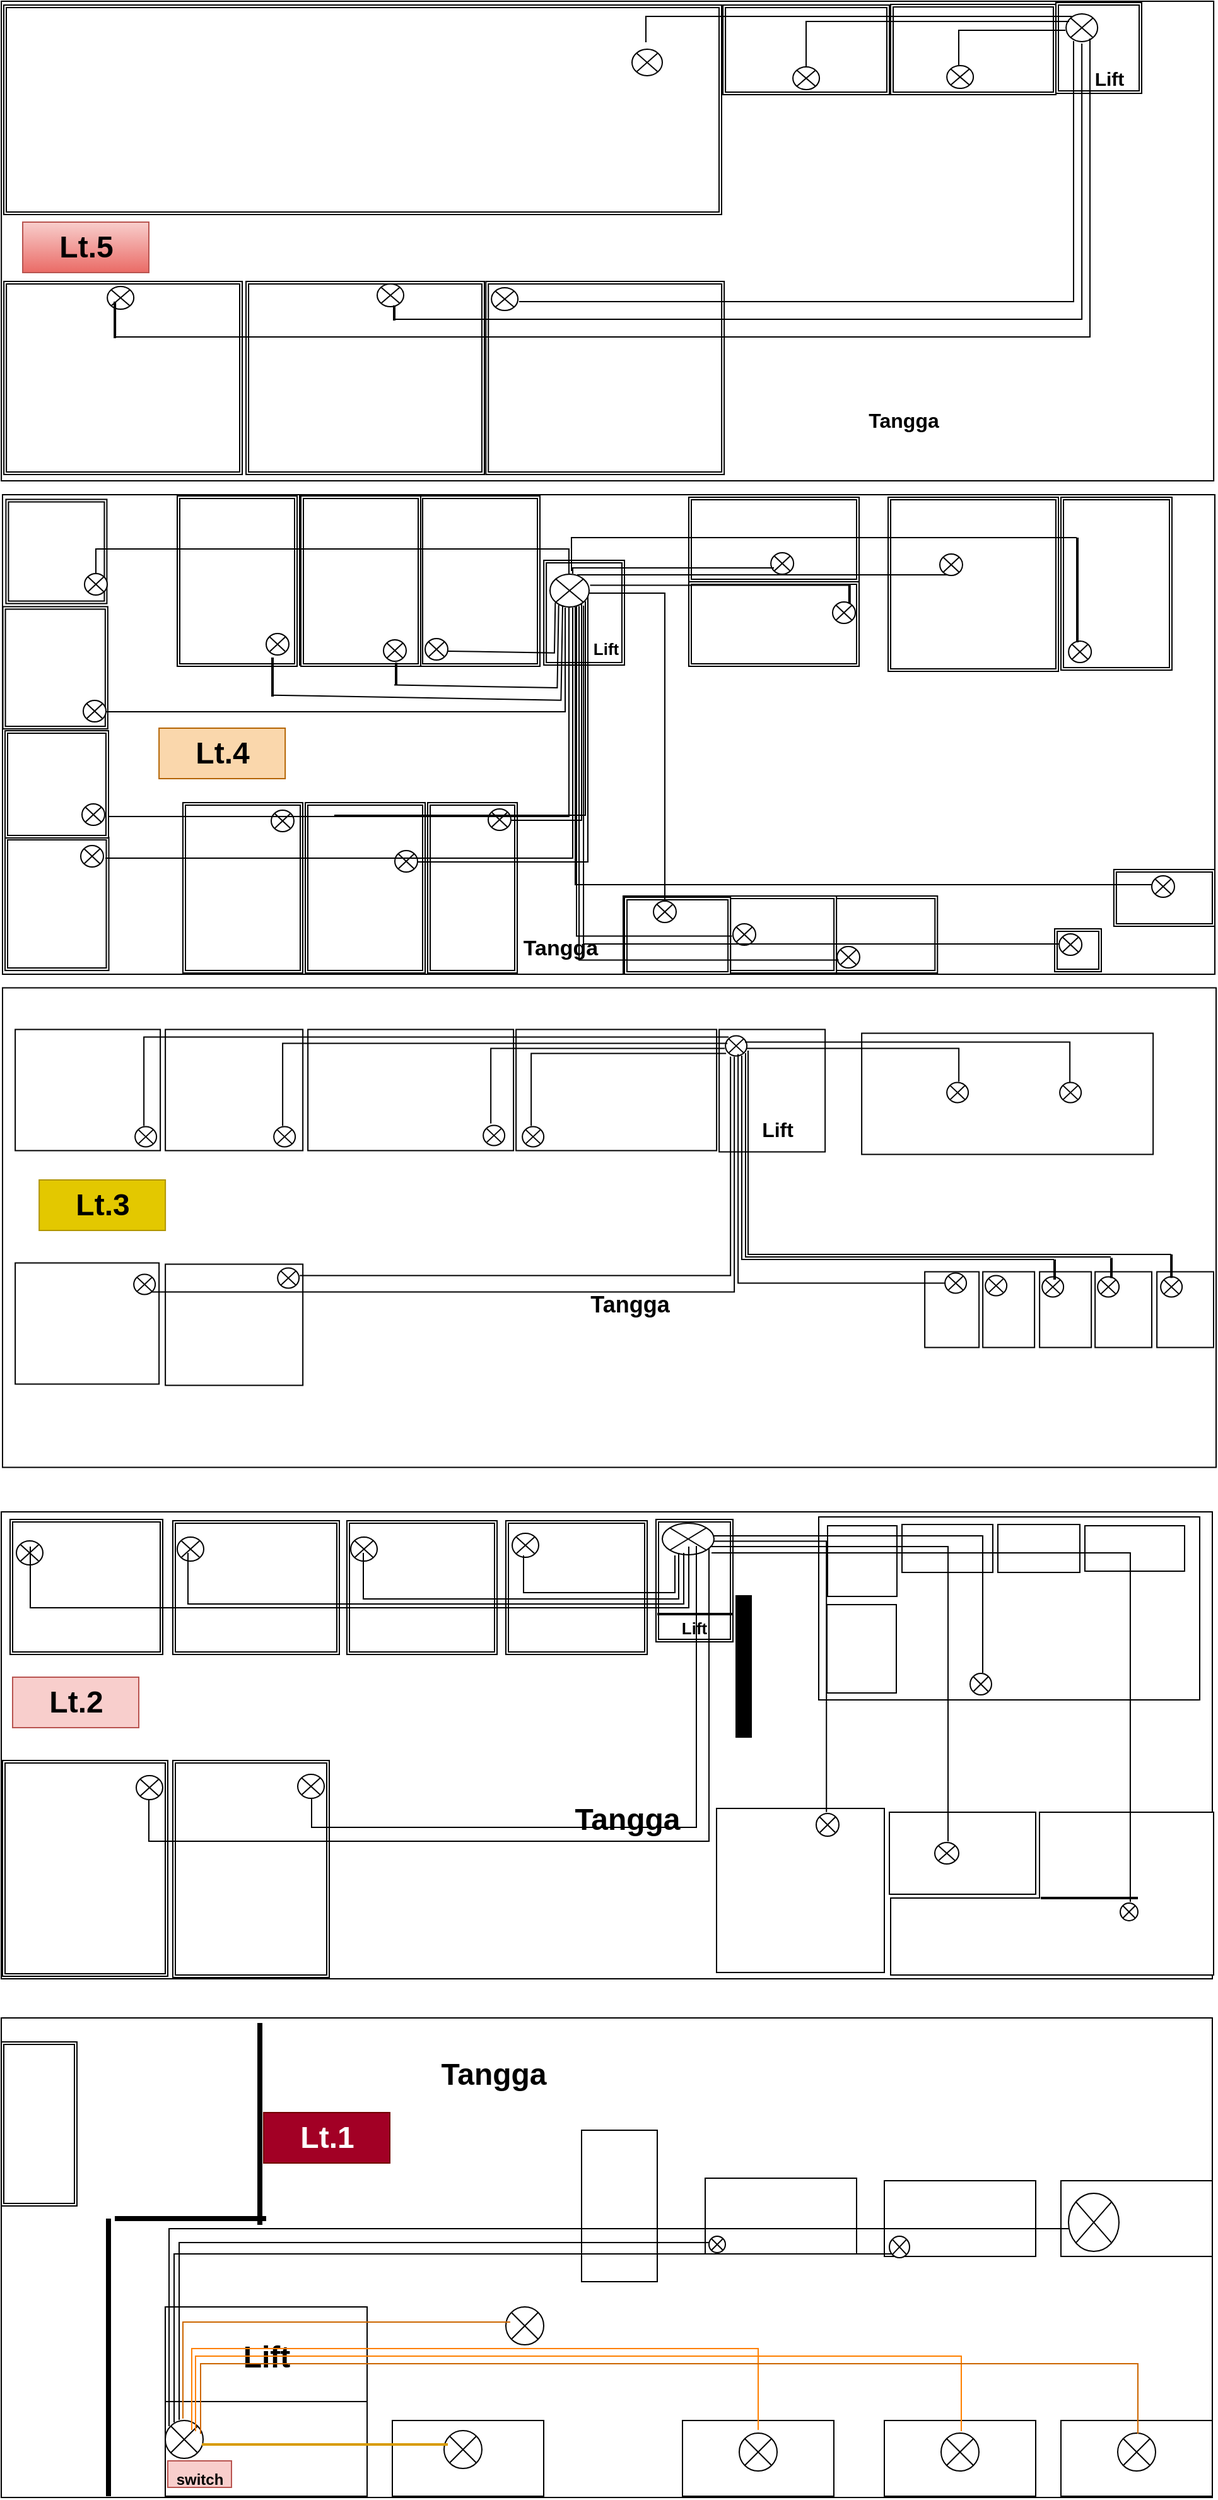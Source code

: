 <mxfile version="24.0.7" type="github">
  <diagram name="Halaman-1" id="JFruLF86ul8qUBwZDjQl">
    <mxGraphModel dx="1065" dy="1718" grid="1" gridSize="1" guides="1" tooltips="1" connect="1" arrows="1" fold="1" page="1" pageScale="1" pageWidth="827" pageHeight="1169" background="none" math="0" shadow="0">
      <root>
        <mxCell id="0" />
        <mxCell id="1" parent="0" />
        <mxCell id="oJ7brhtmVUInFwZMb7bc-6" value="" style="rounded=0;whiteSpace=wrap;html=1;" vertex="1" parent="1">
          <mxGeometry x="5" y="781" width="960" height="380" as="geometry" />
        </mxCell>
        <mxCell id="oJ7brhtmVUInFwZMb7bc-7" value="" style="rounded=0;whiteSpace=wrap;html=1;" vertex="1" parent="1">
          <mxGeometry x="845" y="910" width="120" height="60" as="geometry" />
        </mxCell>
        <mxCell id="oJ7brhtmVUInFwZMb7bc-8" value="" style="rounded=0;whiteSpace=wrap;html=1;" vertex="1" parent="1">
          <mxGeometry x="705" y="910" width="120" height="60" as="geometry" />
        </mxCell>
        <mxCell id="oJ7brhtmVUInFwZMb7bc-9" value="" style="rounded=0;whiteSpace=wrap;html=1;" vertex="1" parent="1">
          <mxGeometry x="563" y="908" width="120" height="60" as="geometry" />
        </mxCell>
        <mxCell id="oJ7brhtmVUInFwZMb7bc-10" value="" style="rounded=0;whiteSpace=wrap;html=1;" vertex="1" parent="1">
          <mxGeometry x="545" y="1100" width="120" height="60" as="geometry" />
        </mxCell>
        <mxCell id="oJ7brhtmVUInFwZMb7bc-11" value="" style="rounded=0;whiteSpace=wrap;html=1;" vertex="1" parent="1">
          <mxGeometry x="705" y="1100" width="120" height="60" as="geometry" />
        </mxCell>
        <mxCell id="oJ7brhtmVUInFwZMb7bc-12" value="" style="rounded=0;whiteSpace=wrap;html=1;" vertex="1" parent="1">
          <mxGeometry x="845" y="1100" width="120" height="60" as="geometry" />
        </mxCell>
        <mxCell id="oJ7brhtmVUInFwZMb7bc-13" value="" style="rounded=0;whiteSpace=wrap;html=1;rotation=90;" vertex="1" parent="1">
          <mxGeometry x="435" y="900" width="120" height="60" as="geometry" />
        </mxCell>
        <mxCell id="oJ7brhtmVUInFwZMb7bc-14" value="" style="rounded=0;whiteSpace=wrap;html=1;" vertex="1" parent="1">
          <mxGeometry x="315" y="1100" width="120" height="60" as="geometry" />
        </mxCell>
        <mxCell id="oJ7brhtmVUInFwZMb7bc-15" value="" style="rounded=0;whiteSpace=wrap;html=1;" vertex="1" parent="1">
          <mxGeometry x="135" y="1010" width="160" height="150" as="geometry" />
        </mxCell>
        <mxCell id="oJ7brhtmVUInFwZMb7bc-17" value="" style="endArrow=none;html=1;rounded=0;entryX=1;entryY=0.5;entryDx=0;entryDy=0;exitX=0;exitY=0.5;exitDx=0;exitDy=0;" edge="1" parent="1" source="oJ7brhtmVUInFwZMb7bc-15" target="oJ7brhtmVUInFwZMb7bc-15">
          <mxGeometry width="50" height="50" relative="1" as="geometry">
            <mxPoint x="135" y="1090" as="sourcePoint" />
            <mxPoint x="185" y="1040" as="targetPoint" />
          </mxGeometry>
        </mxCell>
        <mxCell id="oJ7brhtmVUInFwZMb7bc-18" value="" style="shape=sumEllipse;perimeter=ellipsePerimeter;whiteSpace=wrap;html=1;backgroundOutline=1;" vertex="1" parent="1">
          <mxGeometry x="135" y="1100" width="30" height="30" as="geometry" />
        </mxCell>
        <mxCell id="oJ7brhtmVUInFwZMb7bc-19" value="Lift" style="text;strokeColor=none;fillColor=none;html=1;fontSize=24;fontStyle=1;verticalAlign=middle;align=center;" vertex="1" parent="1">
          <mxGeometry x="165" y="1030" width="100" height="40" as="geometry" />
        </mxCell>
        <mxCell id="oJ7brhtmVUInFwZMb7bc-20" value="" style="line;strokeWidth=4;html=1;perimeter=backbonePerimeter;points=[];outlineConnect=0;" vertex="1" parent="1">
          <mxGeometry x="95" y="935" width="120" height="10" as="geometry" />
        </mxCell>
        <mxCell id="oJ7brhtmVUInFwZMb7bc-21" value="" style="line;strokeWidth=4;direction=south;html=1;perimeter=backbonePerimeter;points=[];outlineConnect=0;" vertex="1" parent="1">
          <mxGeometry x="205" y="785" width="10" height="160" as="geometry" />
        </mxCell>
        <mxCell id="oJ7brhtmVUInFwZMb7bc-22" value="" style="line;strokeWidth=4;direction=south;html=1;perimeter=backbonePerimeter;points=[];outlineConnect=0;" vertex="1" parent="1">
          <mxGeometry x="85" y="940" width="10" height="220" as="geometry" />
        </mxCell>
        <mxCell id="oJ7brhtmVUInFwZMb7bc-23" value="" style="shape=ext;double=1;rounded=0;whiteSpace=wrap;html=1;rotation=90;" vertex="1" parent="1">
          <mxGeometry x="-30" y="835" width="130" height="60" as="geometry" />
        </mxCell>
        <mxCell id="oJ7brhtmVUInFwZMb7bc-24" value="" style="shape=sumEllipse;perimeter=ellipsePerimeter;whiteSpace=wrap;html=1;backgroundOutline=1;" vertex="1" parent="1">
          <mxGeometry x="590" y="1110" width="30" height="30" as="geometry" />
        </mxCell>
        <mxCell id="oJ7brhtmVUInFwZMb7bc-25" value="" style="shape=sumEllipse;perimeter=ellipsePerimeter;whiteSpace=wrap;html=1;backgroundOutline=1;" vertex="1" parent="1">
          <mxGeometry x="890" y="1110" width="30" height="30" as="geometry" />
        </mxCell>
        <mxCell id="oJ7brhtmVUInFwZMb7bc-26" value="" style="shape=sumEllipse;perimeter=ellipsePerimeter;whiteSpace=wrap;html=1;backgroundOutline=1;" vertex="1" parent="1">
          <mxGeometry x="750" y="1110" width="30" height="30" as="geometry" />
        </mxCell>
        <mxCell id="oJ7brhtmVUInFwZMb7bc-27" value="" style="shape=sumEllipse;perimeter=ellipsePerimeter;whiteSpace=wrap;html=1;backgroundOutline=1;" vertex="1" parent="1">
          <mxGeometry x="356" y="1108" width="30" height="30" as="geometry" />
        </mxCell>
        <mxCell id="oJ7brhtmVUInFwZMb7bc-32" value="" style="shape=sumEllipse;perimeter=ellipsePerimeter;whiteSpace=wrap;html=1;backgroundOutline=1;" vertex="1" parent="1">
          <mxGeometry x="405" y="1010" width="30" height="30" as="geometry" />
        </mxCell>
        <mxCell id="oJ7brhtmVUInFwZMb7bc-34" value="" style="rounded=0;whiteSpace=wrap;html=1;" vertex="1" parent="1">
          <mxGeometry x="5" y="380" width="960" height="370" as="geometry" />
        </mxCell>
        <mxCell id="oJ7brhtmVUInFwZMb7bc-42" value="" style="shape=partialRectangle;whiteSpace=wrap;html=1;bottom=0;right=0;fillColor=none;strokeColor=#CC6600;shadow=0;" vertex="1" parent="1">
          <mxGeometry x="149" y="1022" width="259" height="76" as="geometry" />
        </mxCell>
        <mxCell id="oJ7brhtmVUInFwZMb7bc-44" value="" style="shape=partialRectangle;whiteSpace=wrap;html=1;bottom=1;right=1;left=1;top=0;fillColor=none;routingCenterX=-0.5;rotation=-180;strokeColor=#FF8000;shadow=0;" vertex="1" parent="1">
          <mxGeometry x="156" y="1043" width="449" height="64" as="geometry" />
        </mxCell>
        <mxCell id="oJ7brhtmVUInFwZMb7bc-45" value="" style="shape=partialRectangle;whiteSpace=wrap;html=1;bottom=1;right=1;left=1;top=0;fillColor=none;routingCenterX=-0.5;rotation=-180;strokeColor=#FF8000;" vertex="1" parent="1">
          <mxGeometry x="159" y="1049" width="607" height="59" as="geometry" />
        </mxCell>
        <mxCell id="oJ7brhtmVUInFwZMb7bc-46" value="" style="shape=partialRectangle;whiteSpace=wrap;html=1;bottom=1;right=1;left=1;top=0;fillColor=none;routingCenterX=-0.5;rotation=-180;strokeColor=#CC6600;" vertex="1" parent="1">
          <mxGeometry x="163" y="1055" width="743" height="55" as="geometry" />
        </mxCell>
        <mxCell id="oJ7brhtmVUInFwZMb7bc-48" value="" style="line;strokeWidth=2;html=1;fillColor=#ffe6cc;strokeColor=#d79b00;" vertex="1" parent="1">
          <mxGeometry x="164" y="1114" width="195" height="10" as="geometry" />
        </mxCell>
        <mxCell id="oJ7brhtmVUInFwZMb7bc-49" value="&lt;font style=&quot;font-size: 12px;&quot;&gt;switch&lt;/font&gt;" style="text;strokeColor=#b85450;fillColor=#f8cecc;html=1;fontSize=24;fontStyle=1;verticalAlign=middle;align=center;" vertex="1" parent="1">
          <mxGeometry x="137" y="1132" width="50.5" height="21" as="geometry" />
        </mxCell>
        <mxCell id="oJ7brhtmVUInFwZMb7bc-50" value="" style="shape=ext;double=1;rounded=0;whiteSpace=wrap;html=1;" vertex="1" parent="1">
          <mxGeometry x="141" y="577" width="124" height="172" as="geometry" />
        </mxCell>
        <mxCell id="oJ7brhtmVUInFwZMb7bc-51" value="" style="shape=ext;double=1;rounded=0;whiteSpace=wrap;html=1;" vertex="1" parent="1">
          <mxGeometry x="6" y="577" width="131" height="171" as="geometry" />
        </mxCell>
        <mxCell id="oJ7brhtmVUInFwZMb7bc-52" value="" style="shape=ext;double=1;rounded=0;whiteSpace=wrap;html=1;" vertex="1" parent="1">
          <mxGeometry x="12" y="386" width="121" height="107" as="geometry" />
        </mxCell>
        <mxCell id="oJ7brhtmVUInFwZMb7bc-53" value="" style="shape=ext;double=1;rounded=0;whiteSpace=wrap;html=1;" vertex="1" parent="1">
          <mxGeometry x="141" y="387" width="132" height="106" as="geometry" />
        </mxCell>
        <mxCell id="oJ7brhtmVUInFwZMb7bc-54" value="" style="shape=ext;double=1;rounded=0;whiteSpace=wrap;html=1;" vertex="1" parent="1">
          <mxGeometry x="405" y="387" width="112" height="106" as="geometry" />
        </mxCell>
        <mxCell id="oJ7brhtmVUInFwZMb7bc-55" value="" style="shape=ext;double=1;rounded=0;whiteSpace=wrap;html=1;" vertex="1" parent="1">
          <mxGeometry x="279" y="387" width="119" height="106" as="geometry" />
        </mxCell>
        <mxCell id="oJ7brhtmVUInFwZMb7bc-56" value="" style="shape=ext;double=1;rounded=0;whiteSpace=wrap;html=1;" vertex="1" parent="1">
          <mxGeometry x="524" y="386" width="61" height="97" as="geometry" />
        </mxCell>
        <mxCell id="oJ7brhtmVUInFwZMb7bc-57" value="" style="line;strokeWidth=2;html=1;" vertex="1" parent="1">
          <mxGeometry x="525" y="456" width="60" height="10" as="geometry" />
        </mxCell>
        <mxCell id="oJ7brhtmVUInFwZMb7bc-58" value="&lt;font style=&quot;font-size: 13px;&quot;&gt;Lift&lt;/font&gt;" style="text;strokeColor=none;fillColor=none;html=1;fontSize=24;fontStyle=1;verticalAlign=middle;align=center;" vertex="1" parent="1">
          <mxGeometry x="526" y="462" width="55" height="13" as="geometry" />
        </mxCell>
        <mxCell id="oJ7brhtmVUInFwZMb7bc-59" value="" style="shape=sumEllipse;perimeter=ellipsePerimeter;whiteSpace=wrap;html=1;backgroundOutline=1;" vertex="1" parent="1">
          <mxGeometry x="529" y="389" width="41" height="25" as="geometry" />
        </mxCell>
        <mxCell id="oJ7brhtmVUInFwZMb7bc-60" value="" style="shape=sumEllipse;perimeter=ellipsePerimeter;whiteSpace=wrap;html=1;backgroundOutline=1;" vertex="1" parent="1">
          <mxGeometry x="112" y="589" width="21" height="19" as="geometry" />
        </mxCell>
        <mxCell id="oJ7brhtmVUInFwZMb7bc-61" value="" style="shape=sumEllipse;perimeter=ellipsePerimeter;whiteSpace=wrap;html=1;backgroundOutline=1;" vertex="1" parent="1">
          <mxGeometry x="410" y="397" width="21" height="19" as="geometry" />
        </mxCell>
        <mxCell id="oJ7brhtmVUInFwZMb7bc-62" value="" style="shape=sumEllipse;perimeter=ellipsePerimeter;whiteSpace=wrap;html=1;backgroundOutline=1;" vertex="1" parent="1">
          <mxGeometry x="282" y="400" width="21" height="19" as="geometry" />
        </mxCell>
        <mxCell id="oJ7brhtmVUInFwZMb7bc-63" value="" style="shape=sumEllipse;perimeter=ellipsePerimeter;whiteSpace=wrap;html=1;backgroundOutline=1;" vertex="1" parent="1">
          <mxGeometry x="144.5" y="400" width="21" height="19" as="geometry" />
        </mxCell>
        <mxCell id="oJ7brhtmVUInFwZMb7bc-64" value="" style="shape=sumEllipse;perimeter=ellipsePerimeter;whiteSpace=wrap;html=1;backgroundOutline=1;" vertex="1" parent="1">
          <mxGeometry x="17" y="403" width="21" height="19" as="geometry" />
        </mxCell>
        <mxCell id="oJ7brhtmVUInFwZMb7bc-68" value="" style="shape=sumEllipse;perimeter=ellipsePerimeter;whiteSpace=wrap;html=1;backgroundOutline=1;" vertex="1" parent="1">
          <mxGeometry x="240" y="588" width="21" height="19" as="geometry" />
        </mxCell>
        <mxCell id="oJ7brhtmVUInFwZMb7bc-69" value="" style="shape=partialRectangle;whiteSpace=wrap;html=1;bottom=1;right=1;left=1;top=0;fillColor=none;routingCenterX=-0.5;" vertex="1" parent="1">
          <mxGeometry x="419" y="415" width="120" height="29" as="geometry" />
        </mxCell>
        <mxCell id="oJ7brhtmVUInFwZMb7bc-70" value="" style="shape=partialRectangle;whiteSpace=wrap;html=1;bottom=1;right=1;left=1;top=0;fillColor=none;routingCenterX=-0.5;" vertex="1" parent="1">
          <mxGeometry x="292" y="413" width="250" height="36" as="geometry" />
        </mxCell>
        <mxCell id="oJ7brhtmVUInFwZMb7bc-71" value="" style="shape=partialRectangle;whiteSpace=wrap;html=1;bottom=1;right=1;left=1;top=0;fillColor=none;routingCenterX=-0.5;" vertex="1" parent="1">
          <mxGeometry x="153" y="413" width="393" height="40" as="geometry" />
        </mxCell>
        <mxCell id="oJ7brhtmVUInFwZMb7bc-72" value="" style="shape=partialRectangle;whiteSpace=wrap;html=1;bottom=1;right=1;left=1;top=0;fillColor=none;routingCenterX=-0.5;" vertex="1" parent="1">
          <mxGeometry x="28" y="408" width="522" height="48" as="geometry" />
        </mxCell>
        <mxCell id="oJ7brhtmVUInFwZMb7bc-73" value="" style="shape=partialRectangle;whiteSpace=wrap;html=1;bottom=1;right=1;left=1;top=0;fillColor=none;routingCenterX=-0.5;" vertex="1" parent="1">
          <mxGeometry x="251" y="608" width="305" height="22" as="geometry" />
        </mxCell>
        <mxCell id="oJ7brhtmVUInFwZMb7bc-77" value="" style="line;strokeWidth=1;direction=south;html=1;perimeter=backbonePerimeter;points=[];outlineConnect=0;" vertex="1" parent="1">
          <mxGeometry x="551" y="407" width="10" height="201" as="geometry" />
        </mxCell>
        <mxCell id="oJ7brhtmVUInFwZMb7bc-78" value="" style="shape=partialRectangle;whiteSpace=wrap;html=1;bottom=1;right=1;left=1;top=0;fillColor=none;routingCenterX=-0.5;" vertex="1" parent="1">
          <mxGeometry x="122" y="609" width="444" height="32" as="geometry" />
        </mxCell>
        <mxCell id="oJ7brhtmVUInFwZMb7bc-80" value="" style="line;strokeWidth=1;direction=south;html=1;perimeter=backbonePerimeter;points=[];outlineConnect=0;" vertex="1" parent="1">
          <mxGeometry x="561" y="409" width="10" height="201" as="geometry" />
        </mxCell>
        <mxCell id="oJ7brhtmVUInFwZMb7bc-81" value="" style="rounded=0;whiteSpace=wrap;html=1;" vertex="1" parent="1">
          <mxGeometry x="6" y="-35.25" width="962" height="380" as="geometry" />
        </mxCell>
        <mxCell id="oJ7brhtmVUInFwZMb7bc-82" value="Tangga" style="text;strokeColor=none;fillColor=none;html=1;fontSize=24;fontStyle=1;verticalAlign=middle;align=center;" vertex="1" parent="1">
          <mxGeometry x="349" y="603" width="304" height="42" as="geometry" />
        </mxCell>
        <mxCell id="oJ7brhtmVUInFwZMb7bc-83" value="" style="rounded=0;whiteSpace=wrap;html=1;" vertex="1" parent="1">
          <mxGeometry x="572" y="615" width="133" height="130" as="geometry" />
        </mxCell>
        <mxCell id="oJ7brhtmVUInFwZMb7bc-84" value="" style="rounded=0;whiteSpace=wrap;html=1;" vertex="1" parent="1">
          <mxGeometry x="709" y="618" width="116" height="65" as="geometry" />
        </mxCell>
        <mxCell id="oJ7brhtmVUInFwZMb7bc-87" value="" style="rounded=0;whiteSpace=wrap;html=1;" vertex="1" parent="1">
          <mxGeometry x="653" y="384" width="302" height="145" as="geometry" />
        </mxCell>
        <mxCell id="oJ7brhtmVUInFwZMb7bc-88" value="" style="rounded=0;whiteSpace=wrap;html=1;" vertex="1" parent="1">
          <mxGeometry x="864" y="391" width="79" height="36" as="geometry" />
        </mxCell>
        <mxCell id="oJ7brhtmVUInFwZMb7bc-89" value="" style="rounded=0;whiteSpace=wrap;html=1;" vertex="1" parent="1">
          <mxGeometry x="795" y="390" width="65" height="38" as="geometry" />
        </mxCell>
        <mxCell id="oJ7brhtmVUInFwZMb7bc-90" value="" style="rounded=0;whiteSpace=wrap;html=1;" vertex="1" parent="1">
          <mxGeometry x="719" y="390" width="72" height="38" as="geometry" />
        </mxCell>
        <mxCell id="oJ7brhtmVUInFwZMb7bc-91" value="" style="rounded=0;whiteSpace=wrap;html=1;rotation=-90;" vertex="1" parent="1">
          <mxGeometry x="659.5" y="391.5" width="56" height="55" as="geometry" />
        </mxCell>
        <mxCell id="oJ7brhtmVUInFwZMb7bc-92" value="" style="rounded=0;whiteSpace=wrap;html=1;rotation=-90;" vertex="1" parent="1">
          <mxGeometry x="652" y="461" width="70" height="55" as="geometry" />
        </mxCell>
        <mxCell id="oJ7brhtmVUInFwZMb7bc-93" value="" style="shape=sumEllipse;perimeter=ellipsePerimeter;whiteSpace=wrap;html=1;backgroundOutline=1;" vertex="1" parent="1">
          <mxGeometry x="773" y="508" width="17" height="17" as="geometry" />
        </mxCell>
        <mxCell id="oJ7brhtmVUInFwZMb7bc-94" value="" style="line;strokeWidth=13;direction=south;html=1;perimeter=backbonePerimeter;points=[];outlineConnect=0;" vertex="1" parent="1">
          <mxGeometry x="586" y="446" width="15" height="113" as="geometry" />
        </mxCell>
        <mxCell id="oJ7brhtmVUInFwZMb7bc-96" value="" style="shape=partialRectangle;whiteSpace=wrap;html=1;bottom=0;right=0;fillColor=none;rotation=90;" vertex="1" parent="1">
          <mxGeometry x="622.5" y="346.5" width="108" height="213" as="geometry" />
        </mxCell>
        <mxCell id="oJ7brhtmVUInFwZMb7bc-99" value="" style="shape=sumEllipse;perimeter=ellipsePerimeter;whiteSpace=wrap;html=1;backgroundOutline=1;" vertex="1" parent="1">
          <mxGeometry x="651" y="619" width="18" height="18" as="geometry" />
        </mxCell>
        <mxCell id="oJ7brhtmVUInFwZMb7bc-100" value="" style="shape=sumEllipse;perimeter=ellipsePerimeter;whiteSpace=wrap;html=1;backgroundOutline=1;" vertex="1" parent="1">
          <mxGeometry x="745" y="642" width="19" height="17" as="geometry" />
        </mxCell>
        <mxCell id="oJ7brhtmVUInFwZMb7bc-101" value="" style="shape=partialRectangle;whiteSpace=wrap;html=1;bottom=0;right=0;fillColor=none;rotation=90;" vertex="1" parent="1">
          <mxGeometry x="507.49" y="465.75" width="214.13" height="89.12" as="geometry" />
        </mxCell>
        <mxCell id="oJ7brhtmVUInFwZMb7bc-102" value="" style="shape=partialRectangle;whiteSpace=wrap;html=1;bottom=0;right=0;fillColor=none;rotation=90;" vertex="1" parent="1">
          <mxGeometry x="544.87" y="430" width="233.13" height="188.12" as="geometry" />
        </mxCell>
        <mxCell id="oJ7brhtmVUInFwZMb7bc-104" value="" style="rounded=0;whiteSpace=wrap;html=1;" vertex="1" parent="1">
          <mxGeometry x="16.07" y="-2.25" width="115" height="96" as="geometry" />
        </mxCell>
        <mxCell id="oJ7brhtmVUInFwZMb7bc-105" value="" style="rounded=0;whiteSpace=wrap;html=1;" vertex="1" parent="1">
          <mxGeometry x="135.07" y="-2.25" width="109" height="96" as="geometry" />
        </mxCell>
        <mxCell id="oJ7brhtmVUInFwZMb7bc-107" value="" style="rounded=0;whiteSpace=wrap;html=1;" vertex="1" parent="1">
          <mxGeometry x="135.07" y="183.75" width="109" height="96" as="geometry" />
        </mxCell>
        <mxCell id="oJ7brhtmVUInFwZMb7bc-108" value="" style="rounded=0;whiteSpace=wrap;html=1;" vertex="1" parent="1">
          <mxGeometry x="16.07" y="182.75" width="114" height="96" as="geometry" />
        </mxCell>
        <mxCell id="oJ7brhtmVUInFwZMb7bc-109" value="" style="rounded=0;whiteSpace=wrap;html=1;" vertex="1" parent="1">
          <mxGeometry x="248.07" y="-2.25" width="163" height="96" as="geometry" />
        </mxCell>
        <mxCell id="oJ7brhtmVUInFwZMb7bc-110" value="" style="rounded=0;whiteSpace=wrap;html=1;" vertex="1" parent="1">
          <mxGeometry x="413.07" y="-2.25" width="159" height="96" as="geometry" />
        </mxCell>
        <mxCell id="oJ7brhtmVUInFwZMb7bc-111" value="" style="rounded=0;whiteSpace=wrap;html=1;" vertex="1" parent="1">
          <mxGeometry x="574.07" y="-2.25" width="84" height="97" as="geometry" />
        </mxCell>
        <mxCell id="oJ7brhtmVUInFwZMb7bc-112" value="" style="shape=sumEllipse;perimeter=ellipsePerimeter;whiteSpace=wrap;html=1;backgroundOutline=1;" vertex="1" parent="1">
          <mxGeometry x="579.07" y="2.75" width="17" height="16" as="geometry" />
        </mxCell>
        <mxCell id="oJ7brhtmVUInFwZMb7bc-113" value="" style="rounded=0;whiteSpace=wrap;html=1;" vertex="1" parent="1">
          <mxGeometry x="687.07" y="0.75" width="231" height="96" as="geometry" />
        </mxCell>
        <mxCell id="oJ7brhtmVUInFwZMb7bc-114" value="" style="rounded=0;whiteSpace=wrap;html=1;" vertex="1" parent="1">
          <mxGeometry x="737.07" y="189.75" width="43" height="60" as="geometry" />
        </mxCell>
        <mxCell id="oJ7brhtmVUInFwZMb7bc-115" value="" style="rounded=0;whiteSpace=wrap;html=1;" vertex="1" parent="1">
          <mxGeometry x="828.07" y="189.75" width="41" height="60" as="geometry" />
        </mxCell>
        <mxCell id="oJ7brhtmVUInFwZMb7bc-116" value="" style="rounded=0;whiteSpace=wrap;html=1;" vertex="1" parent="1">
          <mxGeometry x="783.07" y="189.75" width="41" height="60" as="geometry" />
        </mxCell>
        <mxCell id="oJ7brhtmVUInFwZMb7bc-117" value="" style="rounded=0;whiteSpace=wrap;html=1;" vertex="1" parent="1">
          <mxGeometry x="872.07" y="189.75" width="44.93" height="60" as="geometry" />
        </mxCell>
        <mxCell id="oJ7brhtmVUInFwZMb7bc-118" value="" style="rounded=0;whiteSpace=wrap;html=1;" vertex="1" parent="1">
          <mxGeometry x="921.07" y="189.75" width="44.93" height="60" as="geometry" />
        </mxCell>
        <mxCell id="oJ7brhtmVUInFwZMb7bc-120" value="" style="shape=corner;whiteSpace=wrap;html=1;rotation=-180;dx=138;dy=61;" vertex="1" parent="1">
          <mxGeometry x="710" y="618" width="256" height="129" as="geometry" />
        </mxCell>
        <mxCell id="oJ7brhtmVUInFwZMb7bc-122" value="" style="line;strokeWidth=2;html=1;" vertex="1" parent="1">
          <mxGeometry x="829" y="681" width="77" height="10" as="geometry" />
        </mxCell>
        <mxCell id="oJ7brhtmVUInFwZMb7bc-124" value="" style="shape=sumEllipse;perimeter=ellipsePerimeter;whiteSpace=wrap;html=1;backgroundOutline=1;" vertex="1" parent="1">
          <mxGeometry x="892" y="690" width="14" height="14" as="geometry" />
        </mxCell>
        <mxCell id="oJ7brhtmVUInFwZMb7bc-126" value="" style="shape=partialRectangle;whiteSpace=wrap;html=1;bottom=0;right=0;fillColor=none;rotation=90;" vertex="1" parent="1">
          <mxGeometry x="596.15" y="384.85" width="276.17" height="331.46" as="geometry" />
        </mxCell>
        <mxCell id="oJ7brhtmVUInFwZMb7bc-127" value="" style="shape=sumEllipse;perimeter=ellipsePerimeter;whiteSpace=wrap;html=1;backgroundOutline=1;" vertex="1" parent="1">
          <mxGeometry x="110.07" y="191.75" width="17" height="16" as="geometry" />
        </mxCell>
        <mxCell id="oJ7brhtmVUInFwZMb7bc-128" value="" style="shape=sumEllipse;perimeter=ellipsePerimeter;whiteSpace=wrap;html=1;backgroundOutline=1;" vertex="1" parent="1">
          <mxGeometry x="111.07" y="74.75" width="17" height="16" as="geometry" />
        </mxCell>
        <mxCell id="oJ7brhtmVUInFwZMb7bc-129" value="" style="shape=sumEllipse;perimeter=ellipsePerimeter;whiteSpace=wrap;html=1;backgroundOutline=1;" vertex="1" parent="1">
          <mxGeometry x="874.07" y="193.75" width="17" height="16" as="geometry" />
        </mxCell>
        <mxCell id="oJ7brhtmVUInFwZMb7bc-130" value="" style="shape=sumEllipse;perimeter=ellipsePerimeter;whiteSpace=wrap;html=1;backgroundOutline=1;" vertex="1" parent="1">
          <mxGeometry x="830.07" y="193.75" width="17" height="16" as="geometry" />
        </mxCell>
        <mxCell id="oJ7brhtmVUInFwZMb7bc-131" value="" style="shape=sumEllipse;perimeter=ellipsePerimeter;whiteSpace=wrap;html=1;backgroundOutline=1;" vertex="1" parent="1">
          <mxGeometry x="785.07" y="192.75" width="17" height="16" as="geometry" />
        </mxCell>
        <mxCell id="oJ7brhtmVUInFwZMb7bc-132" value="" style="shape=sumEllipse;perimeter=ellipsePerimeter;whiteSpace=wrap;html=1;backgroundOutline=1;" vertex="1" parent="1">
          <mxGeometry x="753.07" y="190.75" width="17" height="16" as="geometry" />
        </mxCell>
        <mxCell id="oJ7brhtmVUInFwZMb7bc-133" value="" style="shape=sumEllipse;perimeter=ellipsePerimeter;whiteSpace=wrap;html=1;backgroundOutline=1;" vertex="1" parent="1">
          <mxGeometry x="844.07" y="39.75" width="17" height="16" as="geometry" />
        </mxCell>
        <mxCell id="oJ7brhtmVUInFwZMb7bc-134" value="" style="shape=sumEllipse;perimeter=ellipsePerimeter;whiteSpace=wrap;html=1;backgroundOutline=1;" vertex="1" parent="1">
          <mxGeometry x="754.57" y="39.75" width="17" height="16" as="geometry" />
        </mxCell>
        <mxCell id="oJ7brhtmVUInFwZMb7bc-135" value="" style="shape=sumEllipse;perimeter=ellipsePerimeter;whiteSpace=wrap;html=1;backgroundOutline=1;" vertex="1" parent="1">
          <mxGeometry x="418.07" y="74.75" width="17" height="16" as="geometry" />
        </mxCell>
        <mxCell id="oJ7brhtmVUInFwZMb7bc-136" value="" style="shape=sumEllipse;perimeter=ellipsePerimeter;whiteSpace=wrap;html=1;backgroundOutline=1;" vertex="1" parent="1">
          <mxGeometry x="387.07" y="73.75" width="17" height="16" as="geometry" />
        </mxCell>
        <mxCell id="oJ7brhtmVUInFwZMb7bc-137" value="" style="shape=sumEllipse;perimeter=ellipsePerimeter;whiteSpace=wrap;html=1;backgroundOutline=1;" vertex="1" parent="1">
          <mxGeometry x="224.07" y="186.75" width="17" height="16" as="geometry" />
        </mxCell>
        <mxCell id="oJ7brhtmVUInFwZMb7bc-138" value="" style="shape=sumEllipse;perimeter=ellipsePerimeter;whiteSpace=wrap;html=1;backgroundOutline=1;" vertex="1" parent="1">
          <mxGeometry x="221.07" y="74.75" width="17" height="16" as="geometry" />
        </mxCell>
        <mxCell id="oJ7brhtmVUInFwZMb7bc-139" value="" style="shape=sumEllipse;perimeter=ellipsePerimeter;whiteSpace=wrap;html=1;backgroundOutline=1;" vertex="1" parent="1">
          <mxGeometry x="924.07" y="193.75" width="17" height="16" as="geometry" />
        </mxCell>
        <mxCell id="oJ7brhtmVUInFwZMb7bc-142" value="" style="shape=partialRectangle;whiteSpace=wrap;html=1;bottom=0;right=0;fillColor=none;" vertex="1" parent="1">
          <mxGeometry x="425.07" y="16.75" width="154" height="57" as="geometry" />
        </mxCell>
        <mxCell id="oJ7brhtmVUInFwZMb7bc-143" value="" style="shape=partialRectangle;whiteSpace=wrap;html=1;bottom=0;right=0;fillColor=none;" vertex="1" parent="1">
          <mxGeometry x="393.07" y="12.75" width="185" height="59" as="geometry" />
        </mxCell>
        <mxCell id="oJ7brhtmVUInFwZMb7bc-144" value="" style="shape=partialRectangle;whiteSpace=wrap;html=1;bottom=0;right=0;fillColor=none;" vertex="1" parent="1">
          <mxGeometry x="228.07" y="8.75" width="352" height="65" as="geometry" />
        </mxCell>
        <mxCell id="oJ7brhtmVUInFwZMb7bc-145" value="" style="shape=partialRectangle;whiteSpace=wrap;html=1;bottom=0;right=0;fillColor=none;" vertex="1" parent="1">
          <mxGeometry x="118.07" y="3.75" width="463" height="70" as="geometry" />
        </mxCell>
        <mxCell id="oJ7brhtmVUInFwZMb7bc-146" value="" style="shape=partialRectangle;whiteSpace=wrap;html=1;bottom=0;right=0;fillColor=none;rotation=-180;" vertex="1" parent="1">
          <mxGeometry x="242.07" y="19.75" width="341" height="173" as="geometry" />
        </mxCell>
        <mxCell id="oJ7brhtmVUInFwZMb7bc-147" value="" style="shape=partialRectangle;whiteSpace=wrap;html=1;bottom=0;right=0;fillColor=none;rotation=-180;" vertex="1" parent="1">
          <mxGeometry x="124.07" y="19.75" width="462" height="186" as="geometry" />
        </mxCell>
        <mxCell id="oJ7brhtmVUInFwZMb7bc-148" value="" style="shape=partialRectangle;whiteSpace=wrap;html=1;bottom=0;right=0;fillColor=none;rotation=90;" vertex="1" parent="1">
          <mxGeometry x="667.07" y="-58.25" width="26" height="168" as="geometry" />
        </mxCell>
        <mxCell id="oJ7brhtmVUInFwZMb7bc-149" value="" style="shape=partialRectangle;whiteSpace=wrap;html=1;bottom=0;right=0;fillColor=none;rotation=90;" vertex="1" parent="1">
          <mxGeometry x="707.82" y="-105" width="31.5" height="257" as="geometry" />
        </mxCell>
        <mxCell id="oJ7brhtmVUInFwZMb7bc-150" value="" style="shape=partialRectangle;whiteSpace=wrap;html=1;bottom=0;right=0;fillColor=none;rotation=-90;" vertex="1" parent="1">
          <mxGeometry x="580.57" y="26.25" width="181" height="164" as="geometry" />
        </mxCell>
        <mxCell id="oJ7brhtmVUInFwZMb7bc-157" value="" style="shape=partialRectangle;whiteSpace=wrap;html=1;bottom=0;right=0;fillColor=none;rotation=-90;" vertex="1" parent="1">
          <mxGeometry x="635" y="-24" width="161" height="247" as="geometry" />
        </mxCell>
        <mxCell id="oJ7brhtmVUInFwZMb7bc-158" value="" style="line;strokeWidth=2;html=1;rotation=90;" vertex="1" parent="1">
          <mxGeometry x="832" y="183" width="16" height="10" as="geometry" />
        </mxCell>
        <mxCell id="oJ7brhtmVUInFwZMb7bc-159" value="" style="shape=partialRectangle;whiteSpace=wrap;html=1;bottom=0;right=0;fillColor=none;rotation=-90;" vertex="1" parent="1">
          <mxGeometry x="659" y="-47" width="161" height="289" as="geometry" />
        </mxCell>
        <mxCell id="oJ7brhtmVUInFwZMb7bc-160" value="" style="line;strokeWidth=2;html=1;rotation=90;" vertex="1" parent="1">
          <mxGeometry x="877" y="181.75" width="16" height="10" as="geometry" />
        </mxCell>
        <mxCell id="oJ7brhtmVUInFwZMb7bc-161" value="" style="line;strokeWidth=2;html=1;rotation=90;" vertex="1" parent="1">
          <mxGeometry x="923.24" y="180.33" width="18.65" height="10" as="geometry" />
        </mxCell>
        <mxCell id="oJ7brhtmVUInFwZMb7bc-162" value="" style="shape=partialRectangle;whiteSpace=wrap;html=1;bottom=0;right=0;fillColor=none;rotation=-90;" vertex="1" parent="1">
          <mxGeometry x="684" y="-72" width="161" height="335" as="geometry" />
        </mxCell>
        <mxCell id="oJ7brhtmVUInFwZMb7bc-164" value="&lt;font style=&quot;font-size: 18px;&quot;&gt;Tangga&lt;/font&gt;" style="text;strokeColor=none;fillColor=none;html=1;fontSize=24;fontStyle=1;verticalAlign=middle;align=center;" vertex="1" parent="1">
          <mxGeometry x="453" y="193.75" width="100" height="40" as="geometry" />
        </mxCell>
        <mxCell id="oJ7brhtmVUInFwZMb7bc-165" value="&lt;font style=&quot;font-size: 16px;&quot;&gt;Lift&lt;/font&gt;" style="text;strokeColor=none;fillColor=none;html=1;fontSize=24;fontStyle=1;verticalAlign=middle;align=center;" vertex="1" parent="1">
          <mxGeometry x="570" y="54.75" width="100" height="40" as="geometry" />
        </mxCell>
        <mxCell id="oJ7brhtmVUInFwZMb7bc-166" value="" style="rounded=0;whiteSpace=wrap;html=1;" vertex="1" parent="1">
          <mxGeometry x="6" y="-426" width="961" height="380" as="geometry" />
        </mxCell>
        <mxCell id="oJ7brhtmVUInFwZMb7bc-167" value="" style="shape=ext;double=1;rounded=0;whiteSpace=wrap;html=1;" vertex="1" parent="1">
          <mxGeometry x="498" y="-108" width="84.07" height="61" as="geometry" />
        </mxCell>
        <mxCell id="oJ7brhtmVUInFwZMb7bc-168" value="" style="shape=ext;double=1;rounded=0;whiteSpace=wrap;html=1;" vertex="1" parent="1">
          <mxGeometry x="665" y="-108" width="82.14" height="61" as="geometry" />
        </mxCell>
        <mxCell id="oJ7brhtmVUInFwZMb7bc-169" value="" style="shape=ext;double=1;rounded=0;whiteSpace=wrap;html=1;" vertex="1" parent="1">
          <mxGeometry x="581.07" y="-108" width="86" height="61" as="geometry" />
        </mxCell>
        <mxCell id="oJ7brhtmVUInFwZMb7bc-171" value="" style="shape=ext;double=1;rounded=0;whiteSpace=wrap;html=1;" vertex="1" parent="1">
          <mxGeometry x="886.93" y="-129" width="80.07" height="45" as="geometry" />
        </mxCell>
        <mxCell id="oJ7brhtmVUInFwZMb7bc-172" value="" style="shape=ext;double=1;rounded=0;whiteSpace=wrap;html=1;" vertex="1" parent="1">
          <mxGeometry x="840" y="-82" width="37" height="34" as="geometry" />
        </mxCell>
        <mxCell id="oJ7brhtmVUInFwZMb7bc-173" value="" style="shape=ext;double=1;rounded=0;whiteSpace=wrap;html=1;rotation=90;" vertex="1" parent="1">
          <mxGeometry x="-3.62" y="-142.87" width="105.5" height="82.25" as="geometry" />
        </mxCell>
        <mxCell id="oJ7brhtmVUInFwZMb7bc-174" value="" style="shape=ext;double=1;rounded=0;whiteSpace=wrap;html=1;rotation=90;" vertex="1" parent="1">
          <mxGeometry x="6.5" y="-237.5" width="85" height="82" as="geometry" />
        </mxCell>
        <mxCell id="oJ7brhtmVUInFwZMb7bc-175" value="" style="shape=ext;double=1;rounded=0;whiteSpace=wrap;html=1;rotation=90;" vertex="1" parent="1">
          <mxGeometry x="-0.58" y="-330.43" width="96.86" height="83.14" as="geometry" />
        </mxCell>
        <mxCell id="oJ7brhtmVUInFwZMb7bc-178" value="" style="shape=ext;double=1;rounded=0;whiteSpace=wrap;html=1;rotation=90;" vertex="1" parent="1">
          <mxGeometry x="7.43" y="-421" width="82.57" height="80" as="geometry" />
        </mxCell>
        <mxCell id="oJ7brhtmVUInFwZMb7bc-179" value="" style="shape=ext;double=1;rounded=0;whiteSpace=wrap;html=1;" vertex="1" parent="1">
          <mxGeometry x="499" y="-107" width="84.07" height="61" as="geometry" />
        </mxCell>
        <mxCell id="oJ7brhtmVUInFwZMb7bc-180" value="" style="shape=ext;double=1;rounded=0;whiteSpace=wrap;html=1;" vertex="1" parent="1">
          <mxGeometry x="149" y="-182" width="95" height="135" as="geometry" />
        </mxCell>
        <mxCell id="oJ7brhtmVUInFwZMb7bc-181" value="" style="shape=ext;double=1;rounded=0;whiteSpace=wrap;html=1;" vertex="1" parent="1">
          <mxGeometry x="246" y="-182" width="95" height="135" as="geometry" />
        </mxCell>
        <mxCell id="oJ7brhtmVUInFwZMb7bc-182" value="" style="shape=ext;double=1;rounded=0;whiteSpace=wrap;html=1;" vertex="1" parent="1">
          <mxGeometry x="343" y="-182" width="71" height="135" as="geometry" />
        </mxCell>
        <mxCell id="oJ7brhtmVUInFwZMb7bc-183" value="" style="shape=ext;double=1;rounded=0;whiteSpace=wrap;html=1;" vertex="1" parent="1">
          <mxGeometry x="337" y="-425" width="95" height="135" as="geometry" />
        </mxCell>
        <mxCell id="oJ7brhtmVUInFwZMb7bc-184" value="" style="shape=ext;double=1;rounded=0;whiteSpace=wrap;html=1;" vertex="1" parent="1">
          <mxGeometry x="241.5" y="-426" width="95" height="135" as="geometry" />
        </mxCell>
        <mxCell id="oJ7brhtmVUInFwZMb7bc-185" value="" style="shape=ext;double=1;rounded=0;whiteSpace=wrap;html=1;" vertex="1" parent="1">
          <mxGeometry x="144.5" y="-425" width="95" height="135" as="geometry" />
        </mxCell>
        <mxCell id="oJ7brhtmVUInFwZMb7bc-186" value="" style="shape=ext;double=1;rounded=0;whiteSpace=wrap;html=1;" vertex="1" parent="1">
          <mxGeometry x="435.07" y="-374" width="63.93" height="83" as="geometry" />
        </mxCell>
        <mxCell id="oJ7brhtmVUInFwZMb7bc-187" value="" style="shape=sumEllipse;perimeter=ellipsePerimeter;whiteSpace=wrap;html=1;backgroundOutline=1;" vertex="1" parent="1">
          <mxGeometry x="440" y="-363" width="31" height="26" as="geometry" />
        </mxCell>
        <mxCell id="oJ7brhtmVUInFwZMb7bc-188" value="" style="shape=ext;double=1;rounded=0;whiteSpace=wrap;html=1;" vertex="1" parent="1">
          <mxGeometry x="242.5" y="-425" width="95" height="135" as="geometry" />
        </mxCell>
        <mxCell id="oJ7brhtmVUInFwZMb7bc-189" value="" style="shape=ext;double=1;rounded=0;whiteSpace=wrap;html=1;rotation=-90;" vertex="1" parent="1">
          <mxGeometry x="584" y="-458" width="67" height="135" as="geometry" />
        </mxCell>
        <mxCell id="oJ7brhtmVUInFwZMb7bc-190" value="" style="shape=ext;double=1;rounded=0;whiteSpace=wrap;html=1;rotation=-90;" vertex="1" parent="1">
          <mxGeometry x="584" y="-391" width="67" height="135" as="geometry" />
        </mxCell>
        <mxCell id="oJ7brhtmVUInFwZMb7bc-192" value="" style="shape=ext;double=1;rounded=0;whiteSpace=wrap;html=1;rotation=-90;" vertex="1" parent="1">
          <mxGeometry x="706.5" y="-422.5" width="138" height="135" as="geometry" />
        </mxCell>
        <mxCell id="oJ7brhtmVUInFwZMb7bc-193" value="" style="shape=ext;double=1;rounded=0;whiteSpace=wrap;html=1;" vertex="1" parent="1">
          <mxGeometry x="845" y="-424" width="88" height="137" as="geometry" />
        </mxCell>
        <mxCell id="oJ7brhtmVUInFwZMb7bc-194" value="" style="shape=sumEllipse;perimeter=ellipsePerimeter;whiteSpace=wrap;html=1;backgroundOutline=1;" vertex="1" parent="1">
          <mxGeometry x="215" y="-316" width="18" height="17" as="geometry" />
        </mxCell>
        <mxCell id="oJ7brhtmVUInFwZMb7bc-195" value="" style="shape=sumEllipse;perimeter=ellipsePerimeter;whiteSpace=wrap;html=1;backgroundOutline=1;" vertex="1" parent="1">
          <mxGeometry x="219" y="-176" width="18" height="17" as="geometry" />
        </mxCell>
        <mxCell id="oJ7brhtmVUInFwZMb7bc-196" value="" style="shape=sumEllipse;perimeter=ellipsePerimeter;whiteSpace=wrap;html=1;backgroundOutline=1;" vertex="1" parent="1">
          <mxGeometry x="341" y="-312" width="18" height="17" as="geometry" />
        </mxCell>
        <mxCell id="oJ7brhtmVUInFwZMb7bc-197" value="" style="shape=sumEllipse;perimeter=ellipsePerimeter;whiteSpace=wrap;html=1;backgroundOutline=1;" vertex="1" parent="1">
          <mxGeometry x="308" y="-311" width="18" height="17" as="geometry" />
        </mxCell>
        <mxCell id="oJ7brhtmVUInFwZMb7bc-198" value="" style="shape=sumEllipse;perimeter=ellipsePerimeter;whiteSpace=wrap;html=1;backgroundOutline=1;" vertex="1" parent="1">
          <mxGeometry x="68" y="-148" width="18" height="17" as="geometry" />
        </mxCell>
        <mxCell id="oJ7brhtmVUInFwZMb7bc-199" value="" style="shape=sumEllipse;perimeter=ellipsePerimeter;whiteSpace=wrap;html=1;backgroundOutline=1;" vertex="1" parent="1">
          <mxGeometry x="69" y="-181" width="18" height="17" as="geometry" />
        </mxCell>
        <mxCell id="oJ7brhtmVUInFwZMb7bc-200" value="" style="shape=sumEllipse;perimeter=ellipsePerimeter;whiteSpace=wrap;html=1;backgroundOutline=1;" vertex="1" parent="1">
          <mxGeometry x="70" y="-263" width="18" height="17" as="geometry" />
        </mxCell>
        <mxCell id="oJ7brhtmVUInFwZMb7bc-201" value="" style="shape=sumEllipse;perimeter=ellipsePerimeter;whiteSpace=wrap;html=1;backgroundOutline=1;" vertex="1" parent="1">
          <mxGeometry x="71" y="-363.5" width="18" height="17" as="geometry" />
        </mxCell>
        <mxCell id="oJ7brhtmVUInFwZMb7bc-204" value="" style="shape=sumEllipse;perimeter=ellipsePerimeter;whiteSpace=wrap;html=1;backgroundOutline=1;" vertex="1" parent="1">
          <mxGeometry x="317" y="-144" width="18" height="17" as="geometry" />
        </mxCell>
        <mxCell id="oJ7brhtmVUInFwZMb7bc-205" value="" style="shape=sumEllipse;perimeter=ellipsePerimeter;whiteSpace=wrap;html=1;backgroundOutline=1;" vertex="1" parent="1">
          <mxGeometry x="391" y="-177" width="18" height="17" as="geometry" />
        </mxCell>
        <mxCell id="oJ7brhtmVUInFwZMb7bc-207" value="" style="shape=sumEllipse;perimeter=ellipsePerimeter;whiteSpace=wrap;html=1;backgroundOutline=1;" vertex="1" parent="1">
          <mxGeometry x="851.07" y="-310" width="18" height="17" as="geometry" />
        </mxCell>
        <mxCell id="oJ7brhtmVUInFwZMb7bc-208" value="" style="shape=sumEllipse;perimeter=ellipsePerimeter;whiteSpace=wrap;html=1;backgroundOutline=1;" vertex="1" parent="1">
          <mxGeometry x="843.57" y="-78" width="18" height="17" as="geometry" />
        </mxCell>
        <mxCell id="oJ7brhtmVUInFwZMb7bc-209" value="" style="shape=sumEllipse;perimeter=ellipsePerimeter;whiteSpace=wrap;html=1;backgroundOutline=1;" vertex="1" parent="1">
          <mxGeometry x="917" y="-124" width="18" height="17" as="geometry" />
        </mxCell>
        <mxCell id="oJ7brhtmVUInFwZMb7bc-210" value="" style="shape=sumEllipse;perimeter=ellipsePerimeter;whiteSpace=wrap;html=1;backgroundOutline=1;" vertex="1" parent="1">
          <mxGeometry x="667.5" y="-68" width="18" height="17" as="geometry" />
        </mxCell>
        <mxCell id="oJ7brhtmVUInFwZMb7bc-211" value="" style="shape=sumEllipse;perimeter=ellipsePerimeter;whiteSpace=wrap;html=1;backgroundOutline=1;" vertex="1" parent="1">
          <mxGeometry x="585" y="-86" width="18" height="17" as="geometry" />
        </mxCell>
        <mxCell id="oJ7brhtmVUInFwZMb7bc-212" value="" style="shape=sumEllipse;perimeter=ellipsePerimeter;whiteSpace=wrap;html=1;backgroundOutline=1;" vertex="1" parent="1">
          <mxGeometry x="522" y="-104" width="18" height="17" as="geometry" />
        </mxCell>
        <mxCell id="oJ7brhtmVUInFwZMb7bc-214" value="" style="shape=sumEllipse;perimeter=ellipsePerimeter;whiteSpace=wrap;html=1;backgroundOutline=1;" vertex="1" parent="1">
          <mxGeometry x="749" y="-379" width="18" height="17" as="geometry" />
        </mxCell>
        <mxCell id="oJ7brhtmVUInFwZMb7bc-215" value="" style="shape=sumEllipse;perimeter=ellipsePerimeter;whiteSpace=wrap;html=1;backgroundOutline=1;" vertex="1" parent="1">
          <mxGeometry x="615.07" y="-380" width="18" height="17" as="geometry" />
        </mxCell>
        <mxCell id="oJ7brhtmVUInFwZMb7bc-216" value="" style="shape=sumEllipse;perimeter=ellipsePerimeter;whiteSpace=wrap;html=1;backgroundOutline=1;" vertex="1" parent="1">
          <mxGeometry x="664" y="-341" width="18" height="17" as="geometry" />
        </mxCell>
        <mxCell id="oJ7brhtmVUInFwZMb7bc-217" value="" style="rounded=0;whiteSpace=wrap;html=1;" vertex="1" parent="1">
          <mxGeometry x="5.07" y="-817" width="961" height="380" as="geometry" />
        </mxCell>
        <mxCell id="oJ7brhtmVUInFwZMb7bc-218" value="" style="shape=ext;double=1;rounded=0;whiteSpace=wrap;html=1;" vertex="1" parent="1">
          <mxGeometry x="7.07" y="-595" width="188.93" height="153" as="geometry" />
        </mxCell>
        <mxCell id="oJ7brhtmVUInFwZMb7bc-219" value="" style="shape=ext;double=1;rounded=0;whiteSpace=wrap;html=1;" vertex="1" parent="1">
          <mxGeometry x="389.14" y="-595" width="188.93" height="153" as="geometry" />
        </mxCell>
        <mxCell id="oJ7brhtmVUInFwZMb7bc-220" value="" style="shape=ext;double=1;rounded=0;whiteSpace=wrap;html=1;" vertex="1" parent="1">
          <mxGeometry x="199.04" y="-595" width="188.93" height="153" as="geometry" />
        </mxCell>
        <mxCell id="oJ7brhtmVUInFwZMb7bc-221" value="" style="shape=ext;double=1;rounded=0;whiteSpace=wrap;html=1;" vertex="1" parent="1">
          <mxGeometry x="7" y="-814" width="569" height="166" as="geometry" />
        </mxCell>
        <mxCell id="oJ7brhtmVUInFwZMb7bc-222" value="" style="shape=ext;double=1;rounded=0;whiteSpace=wrap;html=1;" vertex="1" parent="1">
          <mxGeometry x="710" y="-814.5" width="131" height="71.5" as="geometry" />
        </mxCell>
        <mxCell id="oJ7brhtmVUInFwZMb7bc-223" value="" style="shape=ext;double=1;rounded=0;whiteSpace=wrap;html=1;" vertex="1" parent="1">
          <mxGeometry x="577.07" y="-814" width="131.93" height="71" as="geometry" />
        </mxCell>
        <mxCell id="oJ7brhtmVUInFwZMb7bc-224" value="" style="shape=ext;double=1;rounded=0;whiteSpace=wrap;html=1;" vertex="1" parent="1">
          <mxGeometry x="841" y="-816" width="68" height="72" as="geometry" />
        </mxCell>
        <mxCell id="oJ7brhtmVUInFwZMb7bc-225" value="" style="shape=sumEllipse;perimeter=ellipsePerimeter;whiteSpace=wrap;html=1;backgroundOutline=1;" vertex="1" parent="1">
          <mxGeometry x="849.07" y="-807" width="25" height="22" as="geometry" />
        </mxCell>
        <mxCell id="oJ7brhtmVUInFwZMb7bc-226" value="" style="shape=sumEllipse;perimeter=ellipsePerimeter;whiteSpace=wrap;html=1;backgroundOutline=1;" vertex="1" parent="1">
          <mxGeometry x="754.57" y="-766" width="21" height="18" as="geometry" />
        </mxCell>
        <mxCell id="oJ7brhtmVUInFwZMb7bc-227" value="" style="shape=sumEllipse;perimeter=ellipsePerimeter;whiteSpace=wrap;html=1;backgroundOutline=1;" vertex="1" parent="1">
          <mxGeometry x="303.0" y="-593" width="21" height="18" as="geometry" />
        </mxCell>
        <mxCell id="oJ7brhtmVUInFwZMb7bc-228" value="" style="shape=sumEllipse;perimeter=ellipsePerimeter;whiteSpace=wrap;html=1;backgroundOutline=1;" vertex="1" parent="1">
          <mxGeometry x="393.57" y="-590" width="21" height="18" as="geometry" />
        </mxCell>
        <mxCell id="oJ7brhtmVUInFwZMb7bc-229" value="" style="shape=sumEllipse;perimeter=ellipsePerimeter;whiteSpace=wrap;html=1;backgroundOutline=1;" vertex="1" parent="1">
          <mxGeometry x="632.54" y="-765" width="21" height="18" as="geometry" />
        </mxCell>
        <mxCell id="oJ7brhtmVUInFwZMb7bc-232" value="" style="shape=sumEllipse;perimeter=ellipsePerimeter;whiteSpace=wrap;html=1;backgroundOutline=1;" vertex="1" parent="1">
          <mxGeometry x="89.07" y="-591" width="21" height="18" as="geometry" />
        </mxCell>
        <mxCell id="oJ7brhtmVUInFwZMb7bc-233" value="" style="shape=partialRectangle;whiteSpace=wrap;html=1;bottom=0;right=0;fillColor=none;rotation=-179;" vertex="1" parent="1">
          <mxGeometry x="359.82" y="-340.62" width="84" height="39.31" as="geometry" />
        </mxCell>
        <mxCell id="oJ7brhtmVUInFwZMb7bc-237" value="" style="shape=partialRectangle;whiteSpace=wrap;html=1;bottom=0;right=0;fillColor=none;rotation=-179;" vertex="1" parent="1">
          <mxGeometry x="317.58" y="-339.08" width="128.71" height="65" as="geometry" />
        </mxCell>
        <mxCell id="oJ7brhtmVUInFwZMb7bc-238" value="" style="line;strokeWidth=2;direction=south;html=1;" vertex="1" parent="1">
          <mxGeometry x="313" y="-293" width="10" height="17.5" as="geometry" />
        </mxCell>
        <mxCell id="oJ7brhtmVUInFwZMb7bc-239" value="" style="shape=partialRectangle;whiteSpace=wrap;html=1;bottom=0;right=0;fillColor=none;rotation=-179;" vertex="1" parent="1">
          <mxGeometry x="221.29" y="-339.86" width="228.07" height="74.74" as="geometry" />
        </mxCell>
        <mxCell id="oJ7brhtmVUInFwZMb7bc-240" value="" style="line;strokeWidth=2;direction=south;html=1;" vertex="1" parent="1">
          <mxGeometry x="215" y="-297" width="10" height="31" as="geometry" />
        </mxCell>
        <mxCell id="oJ7brhtmVUInFwZMb7bc-243" value="" style="shape=partialRectangle;whiteSpace=wrap;html=1;bottom=0;right=0;fillColor=none;rotation=-180;" vertex="1" parent="1">
          <mxGeometry x="88.5" y="-336" width="363.5" height="82" as="geometry" />
        </mxCell>
        <mxCell id="oJ7brhtmVUInFwZMb7bc-244" value="" style="shape=partialRectangle;whiteSpace=wrap;html=1;bottom=0;right=0;fillColor=none;rotation=-180;" vertex="1" parent="1">
          <mxGeometry x="90" y="-336" width="365" height="165" as="geometry" />
        </mxCell>
        <mxCell id="oJ7brhtmVUInFwZMb7bc-245" value="" style="shape=partialRectangle;whiteSpace=wrap;html=1;bottom=0;right=0;fillColor=none;rotation=-180;" vertex="1" parent="1">
          <mxGeometry x="88" y="-336" width="370" height="198" as="geometry" />
        </mxCell>
        <mxCell id="oJ7brhtmVUInFwZMb7bc-248" value="" style="shape=partialRectangle;whiteSpace=wrap;html=1;bottom=0;right=0;fillColor=none;rotation=-180;" vertex="1" parent="1">
          <mxGeometry x="410" y="-339" width="55" height="171" as="geometry" />
        </mxCell>
        <mxCell id="oJ7brhtmVUInFwZMb7bc-249" value="" style="shape=partialRectangle;whiteSpace=wrap;html=1;bottom=0;right=0;fillColor=none;rotation=-180;" vertex="1" parent="1">
          <mxGeometry x="269.5" y="-341" width="198.5" height="169" as="geometry" />
        </mxCell>
        <mxCell id="oJ7brhtmVUInFwZMb7bc-250" value="" style="shape=partialRectangle;whiteSpace=wrap;html=1;bottom=0;right=0;fillColor=none;rotation=-180;" vertex="1" parent="1">
          <mxGeometry x="335" y="-345" width="135" height="210" as="geometry" />
        </mxCell>
        <mxCell id="oJ7brhtmVUInFwZMb7bc-251" value="" style="shape=partialRectangle;whiteSpace=wrap;html=1;bottom=0;right=0;fillColor=none;rotation=90;" vertex="1" parent="1">
          <mxGeometry x="380" y="-257" width="242" height="60" as="geometry" />
        </mxCell>
        <mxCell id="oJ7brhtmVUInFwZMb7bc-252" value="" style="shape=partialRectangle;whiteSpace=wrap;html=1;bottom=0;right=0;fillColor=none;" vertex="1" parent="1">
          <mxGeometry x="458" y="-368" width="159" height="4" as="geometry" />
        </mxCell>
        <mxCell id="oJ7brhtmVUInFwZMb7bc-257" value="" style="shape=corner;whiteSpace=wrap;html=1;rotation=90;dx=0;dy=1;" vertex="1" parent="1">
          <mxGeometry x="567.81" y="-450.28" width="14.04" height="206.13" as="geometry" />
        </mxCell>
        <mxCell id="oJ7brhtmVUInFwZMb7bc-258" value="" style="line;strokeWidth=1;direction=south;html=1;rotation=-90;" vertex="1" parent="1">
          <mxGeometry x="603" y="-509" width="10" height="293" as="geometry" />
        </mxCell>
        <mxCell id="oJ7brhtmVUInFwZMb7bc-262" value="" style="shape=partialRectangle;whiteSpace=wrap;html=1;bottom=1;right=1;left=1;top=0;fillColor=none;routingCenterX=-0.5;rotation=-180;" vertex="1" parent="1">
          <mxGeometry x="80" y="-383" width="375" height="19" as="geometry" />
        </mxCell>
        <mxCell id="oJ7brhtmVUInFwZMb7bc-264" value="" style="shape=partialRectangle;whiteSpace=wrap;html=1;bottom=0;right=0;fillColor=none;" vertex="1" parent="1">
          <mxGeometry x="457" y="-392" width="400" height="26" as="geometry" />
        </mxCell>
        <mxCell id="oJ7brhtmVUInFwZMb7bc-265" value="" style="line;strokeWidth=2;direction=south;html=1;" vertex="1" parent="1">
          <mxGeometry x="853" y="-392" width="10" height="83" as="geometry" />
        </mxCell>
        <mxCell id="oJ7brhtmVUInFwZMb7bc-266" value="" style="shape=partialRectangle;whiteSpace=wrap;html=1;bottom=0;right=0;fillColor=none;rotation=-90;" vertex="1" parent="1">
          <mxGeometry x="391.9" y="-268.19" width="261" height="122.79" as="geometry" />
        </mxCell>
        <mxCell id="oJ7brhtmVUInFwZMb7bc-268" value="" style="shape=partialRectangle;whiteSpace=wrap;html=1;bottom=0;right=0;fillColor=none;rotation=-90;" vertex="1" parent="1">
          <mxGeometry x="425.64" y="-299.93" width="280" height="205.29" as="geometry" />
        </mxCell>
        <mxCell id="oJ7brhtmVUInFwZMb7bc-269" value="" style="shape=partialRectangle;whiteSpace=wrap;html=1;bottom=0;right=0;fillColor=none;rotation=-90;" vertex="1" parent="1">
          <mxGeometry x="520.98" y="-392.09" width="267.66" height="376.54" as="geometry" />
        </mxCell>
        <mxCell id="oJ7brhtmVUInFwZMb7bc-270" value="" style="shape=partialRectangle;whiteSpace=wrap;html=1;bottom=0;right=0;fillColor=none;rotation=-90;" vertex="1" parent="1">
          <mxGeometry x="578.75" y="-455.25" width="219.5" height="457" as="geometry" />
        </mxCell>
        <mxCell id="oJ7brhtmVUInFwZMb7bc-271" value="" style="shape=partialRectangle;whiteSpace=wrap;html=1;bottom=0;right=0;fillColor=none;rotation=-180;" vertex="1" parent="1">
          <mxGeometry x="416" y="-785" width="439" height="206" as="geometry" />
        </mxCell>
        <mxCell id="oJ7brhtmVUInFwZMb7bc-272" value="" style="shape=partialRectangle;whiteSpace=wrap;html=1;bottom=0;right=0;fillColor=none;rotation=-180;" vertex="1" parent="1">
          <mxGeometry x="317.14" y="-783" width="544.43" height="218" as="geometry" />
        </mxCell>
        <mxCell id="oJ7brhtmVUInFwZMb7bc-273" value="" style="line;strokeWidth=2;direction=south;html=1;" vertex="1" parent="1">
          <mxGeometry x="307" y="-576" width="19" height="12" as="geometry" />
        </mxCell>
        <mxCell id="oJ7brhtmVUInFwZMb7bc-274" value="" style="shape=partialRectangle;whiteSpace=wrap;html=1;bottom=0;right=0;fillColor=none;rotation=-180;" vertex="1" parent="1">
          <mxGeometry x="95" y="-787" width="773" height="236" as="geometry" />
        </mxCell>
        <mxCell id="oJ7brhtmVUInFwZMb7bc-275" value="" style="line;strokeWidth=2;direction=south;html=1;" vertex="1" parent="1">
          <mxGeometry x="79.07" y="-579" width="32" height="29" as="geometry" />
        </mxCell>
        <mxCell id="oJ7brhtmVUInFwZMb7bc-276" value="" style="shape=partialRectangle;whiteSpace=wrap;html=1;bottom=0;right=0;fillColor=none;" vertex="1" parent="1">
          <mxGeometry x="764" y="-794" width="84" height="27" as="geometry" />
        </mxCell>
        <mxCell id="oJ7brhtmVUInFwZMb7bc-277" value="" style="shape=partialRectangle;whiteSpace=wrap;html=1;bottom=0;right=0;fillColor=none;" vertex="1" parent="1">
          <mxGeometry x="643" y="-801" width="208" height="36" as="geometry" />
        </mxCell>
        <mxCell id="oJ7brhtmVUInFwZMb7bc-278" value="" style="shape=sumEllipse;perimeter=ellipsePerimeter;whiteSpace=wrap;html=1;backgroundOutline=1;" vertex="1" parent="1">
          <mxGeometry x="505" y="-779" width="24" height="21" as="geometry" />
        </mxCell>
        <mxCell id="oJ7brhtmVUInFwZMb7bc-279" value="" style="shape=partialRectangle;whiteSpace=wrap;html=1;bottom=0;right=0;fillColor=none;" vertex="1" parent="1">
          <mxGeometry x="516" y="-805" width="337" height="20" as="geometry" />
        </mxCell>
        <mxCell id="oJ7brhtmVUInFwZMb7bc-280" value="&lt;font style=&quot;font-size: 13px;&quot;&gt;Lift&lt;/font&gt;" style="text;strokeColor=none;fillColor=none;html=1;fontSize=24;fontStyle=1;verticalAlign=middle;align=center;" vertex="1" parent="1">
          <mxGeometry x="434" y="-326.58" width="100" height="40" as="geometry" />
        </mxCell>
        <mxCell id="oJ7brhtmVUInFwZMb7bc-282" value="&lt;font style=&quot;font-size: 17px;&quot;&gt;Tangga&lt;/font&gt;" style="text;strokeColor=none;fillColor=none;html=1;fontSize=24;fontStyle=1;verticalAlign=middle;align=center;" vertex="1" parent="1">
          <mxGeometry x="398" y="-89.5" width="100" height="40" as="geometry" />
        </mxCell>
        <mxCell id="oJ7brhtmVUInFwZMb7bc-283" value="&lt;font style=&quot;font-size: 15px;&quot;&gt;Lift&lt;/font&gt;" style="text;strokeColor=none;fillColor=none;html=1;fontSize=24;fontStyle=1;verticalAlign=middle;align=center;" vertex="1" parent="1">
          <mxGeometry x="833" y="-778" width="100" height="40" as="geometry" />
        </mxCell>
        <mxCell id="oJ7brhtmVUInFwZMb7bc-285" value="&lt;font style=&quot;font-size: 16px;&quot;&gt;Tangga&lt;/font&gt;" style="text;strokeColor=none;fillColor=none;html=1;fontSize=24;fontStyle=1;verticalAlign=middle;align=center;" vertex="1" parent="1">
          <mxGeometry x="670" y="-507" width="100" height="40" as="geometry" />
        </mxCell>
        <mxCell id="oJ7brhtmVUInFwZMb7bc-286" value="Tangga" style="text;strokeColor=none;fillColor=none;html=1;fontSize=24;fontStyle=1;verticalAlign=middle;align=center;" vertex="1" parent="1">
          <mxGeometry x="345" y="806" width="100" height="40" as="geometry" />
        </mxCell>
        <mxCell id="oJ7brhtmVUInFwZMb7bc-287" value="Lt.1" style="text;strokeColor=#6F0000;fillColor=#a20025;html=1;fontSize=24;fontStyle=1;verticalAlign=middle;align=center;fontColor=#ffffff;" vertex="1" parent="1">
          <mxGeometry x="213" y="856" width="100" height="40" as="geometry" />
        </mxCell>
        <mxCell id="oJ7brhtmVUInFwZMb7bc-288" value="Lt.2" style="text;html=1;fontSize=24;fontStyle=1;verticalAlign=middle;align=center;fillColor=#f8cecc;strokeColor=#b85450;" vertex="1" parent="1">
          <mxGeometry x="14" y="511" width="100" height="40" as="geometry" />
        </mxCell>
        <mxCell id="oJ7brhtmVUInFwZMb7bc-289" value="Lt.3" style="text;strokeColor=#B09500;fillColor=#e3c800;html=1;fontSize=24;fontStyle=1;verticalAlign=middle;align=center;fontColor=#000000;" vertex="1" parent="1">
          <mxGeometry x="35.07" y="117" width="100" height="40" as="geometry" />
        </mxCell>
        <mxCell id="oJ7brhtmVUInFwZMb7bc-290" value="Lt.4" style="text;fillColor=#fad7ac;html=1;fontSize=24;fontStyle=1;verticalAlign=middle;align=center;strokeColor=#b46504;" vertex="1" parent="1">
          <mxGeometry x="130.07" y="-241" width="100" height="40" as="geometry" />
        </mxCell>
        <mxCell id="oJ7brhtmVUInFwZMb7bc-291" value="Lt.5" style="text;strokeColor=#b85450;fillColor=#f8cecc;html=1;fontSize=24;fontStyle=1;verticalAlign=middle;align=center;gradientColor=#ea6b66;" vertex="1" parent="1">
          <mxGeometry x="22" y="-642" width="100" height="40" as="geometry" />
        </mxCell>
        <mxCell id="oJ7brhtmVUInFwZMb7bc-292" value="" style="shape=sumEllipse;perimeter=ellipsePerimeter;whiteSpace=wrap;html=1;backgroundOutline=1;" vertex="1" parent="1">
          <mxGeometry x="566" y="954" width="13" height="13" as="geometry" />
        </mxCell>
        <mxCell id="oJ7brhtmVUInFwZMb7bc-293" value="" style="shape=partialRectangle;whiteSpace=wrap;html=1;bottom=0;right=0;fillColor=none;" vertex="1" parent="1">
          <mxGeometry x="146" y="959" width="420" height="140" as="geometry" />
        </mxCell>
        <mxCell id="oJ7brhtmVUInFwZMb7bc-294" value="" style="shape=sumEllipse;perimeter=ellipsePerimeter;whiteSpace=wrap;html=1;backgroundOutline=1;" vertex="1" parent="1">
          <mxGeometry x="709" y="954" width="16" height="17" as="geometry" />
        </mxCell>
        <mxCell id="oJ7brhtmVUInFwZMb7bc-295" value="" style="shape=partialRectangle;whiteSpace=wrap;html=1;bottom=0;right=0;fillColor=none;" vertex="1" parent="1">
          <mxGeometry x="142" y="968" width="568" height="133" as="geometry" />
        </mxCell>
        <mxCell id="oJ7brhtmVUInFwZMb7bc-297" value="" style="shape=partialRectangle;whiteSpace=wrap;html=1;bottom=0;right=0;fillColor=none;movable=1;resizable=1;rotatable=1;deletable=1;editable=1;locked=0;connectable=1;" vertex="1" parent="1">
          <mxGeometry x="138" y="948" width="714" height="156" as="geometry" />
        </mxCell>
        <mxCell id="oJ7brhtmVUInFwZMb7bc-298" value="" style="shape=sumEllipse;perimeter=ellipsePerimeter;whiteSpace=wrap;html=1;backgroundOutline=1;" vertex="1" parent="1">
          <mxGeometry x="851" y="920" width="40" height="46" as="geometry" />
        </mxCell>
      </root>
    </mxGraphModel>
  </diagram>
</mxfile>
